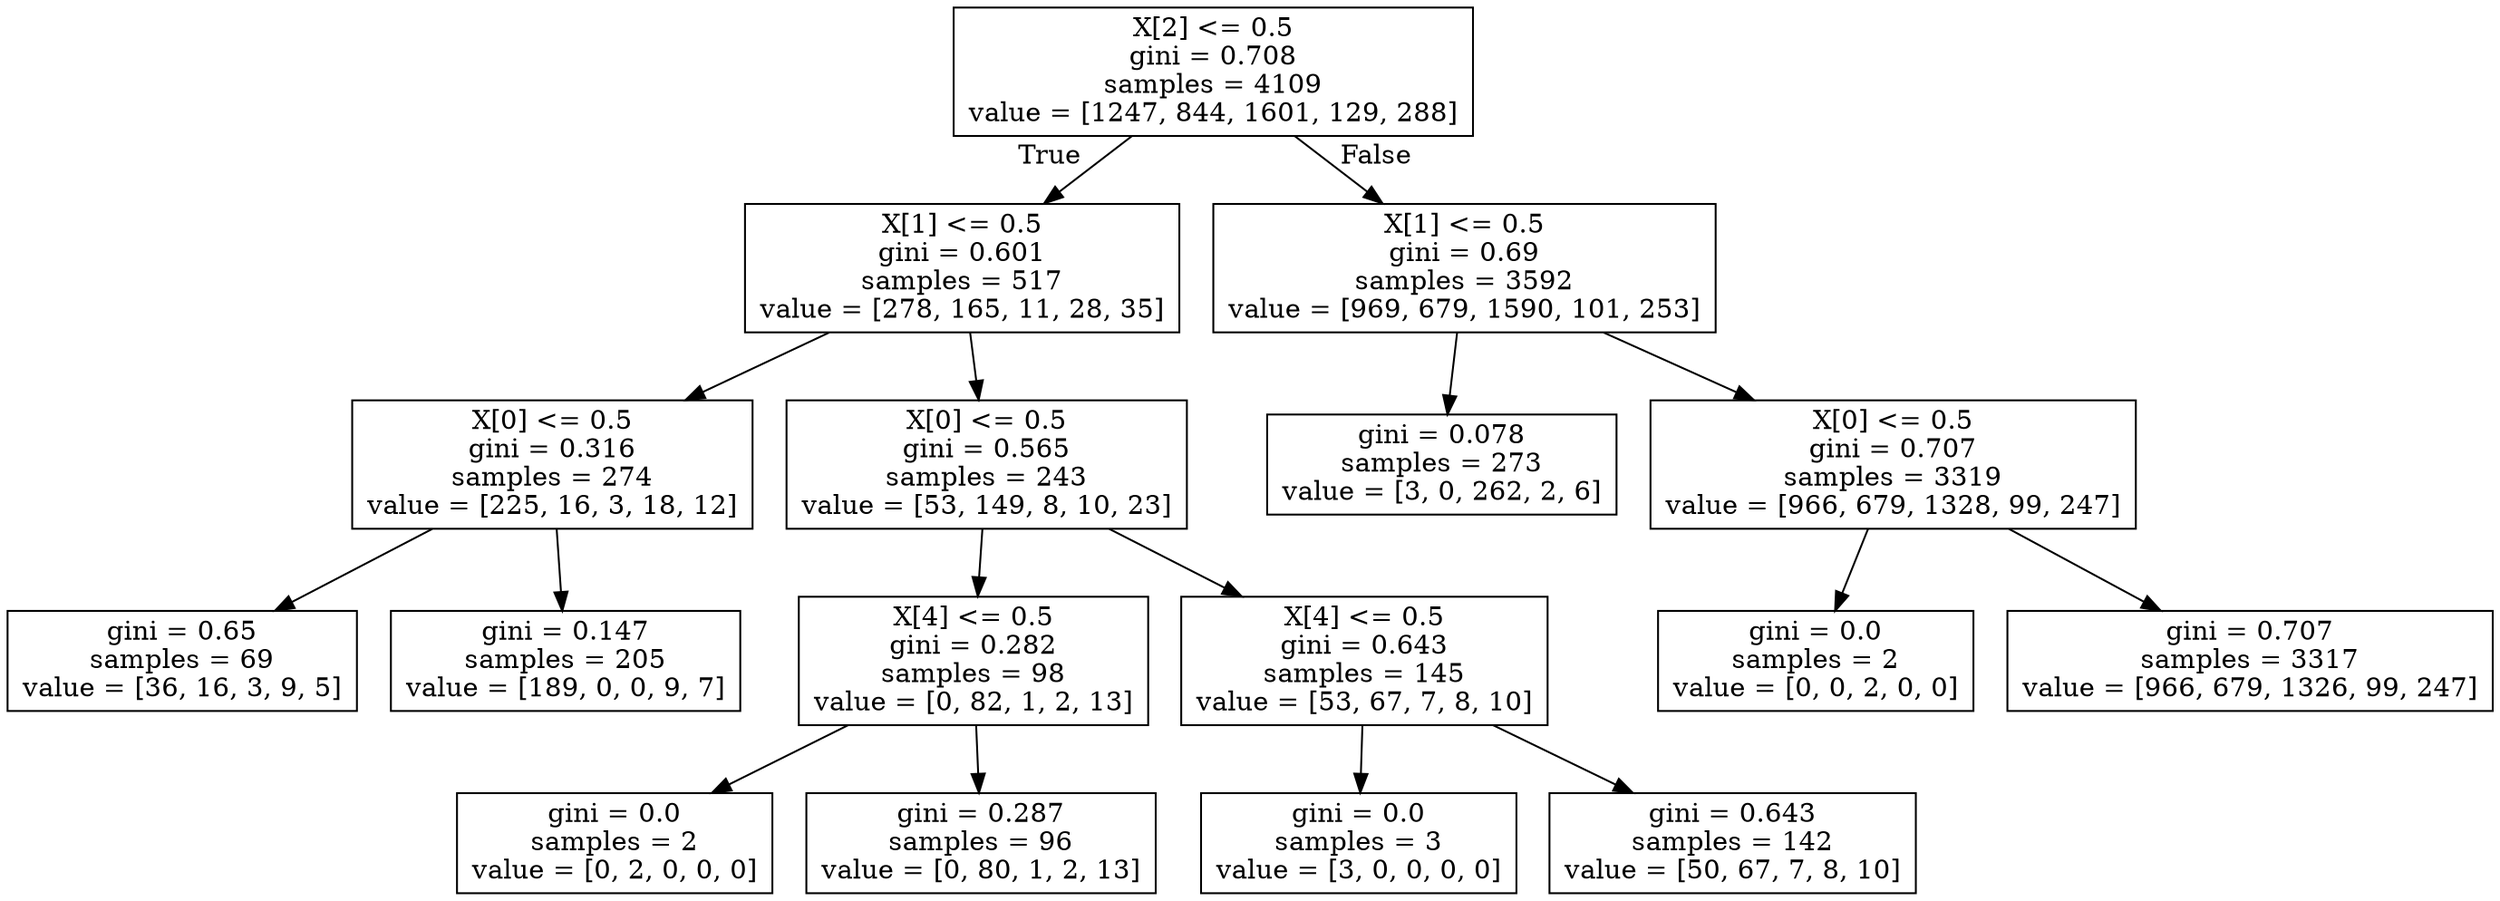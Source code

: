 digraph Tree {
node [shape=box] ;
0 [label="X[2] <= 0.5\ngini = 0.708\nsamples = 4109\nvalue = [1247, 844, 1601, 129, 288]"] ;
1 [label="X[1] <= 0.5\ngini = 0.601\nsamples = 517\nvalue = [278, 165, 11, 28, 35]"] ;
0 -> 1 [labeldistance=2.5, labelangle=45, headlabel="True"] ;
2 [label="X[0] <= 0.5\ngini = 0.316\nsamples = 274\nvalue = [225, 16, 3, 18, 12]"] ;
1 -> 2 ;
3 [label="gini = 0.65\nsamples = 69\nvalue = [36, 16, 3, 9, 5]"] ;
2 -> 3 ;
4 [label="gini = 0.147\nsamples = 205\nvalue = [189, 0, 0, 9, 7]"] ;
2 -> 4 ;
5 [label="X[0] <= 0.5\ngini = 0.565\nsamples = 243\nvalue = [53, 149, 8, 10, 23]"] ;
1 -> 5 ;
6 [label="X[4] <= 0.5\ngini = 0.282\nsamples = 98\nvalue = [0, 82, 1, 2, 13]"] ;
5 -> 6 ;
7 [label="gini = 0.0\nsamples = 2\nvalue = [0, 2, 0, 0, 0]"] ;
6 -> 7 ;
8 [label="gini = 0.287\nsamples = 96\nvalue = [0, 80, 1, 2, 13]"] ;
6 -> 8 ;
9 [label="X[4] <= 0.5\ngini = 0.643\nsamples = 145\nvalue = [53, 67, 7, 8, 10]"] ;
5 -> 9 ;
10 [label="gini = 0.0\nsamples = 3\nvalue = [3, 0, 0, 0, 0]"] ;
9 -> 10 ;
11 [label="gini = 0.643\nsamples = 142\nvalue = [50, 67, 7, 8, 10]"] ;
9 -> 11 ;
12 [label="X[1] <= 0.5\ngini = 0.69\nsamples = 3592\nvalue = [969, 679, 1590, 101, 253]"] ;
0 -> 12 [labeldistance=2.5, labelangle=-45, headlabel="False"] ;
13 [label="gini = 0.078\nsamples = 273\nvalue = [3, 0, 262, 2, 6]"] ;
12 -> 13 ;
14 [label="X[0] <= 0.5\ngini = 0.707\nsamples = 3319\nvalue = [966, 679, 1328, 99, 247]"] ;
12 -> 14 ;
15 [label="gini = 0.0\nsamples = 2\nvalue = [0, 0, 2, 0, 0]"] ;
14 -> 15 ;
16 [label="gini = 0.707\nsamples = 3317\nvalue = [966, 679, 1326, 99, 247]"] ;
14 -> 16 ;
}